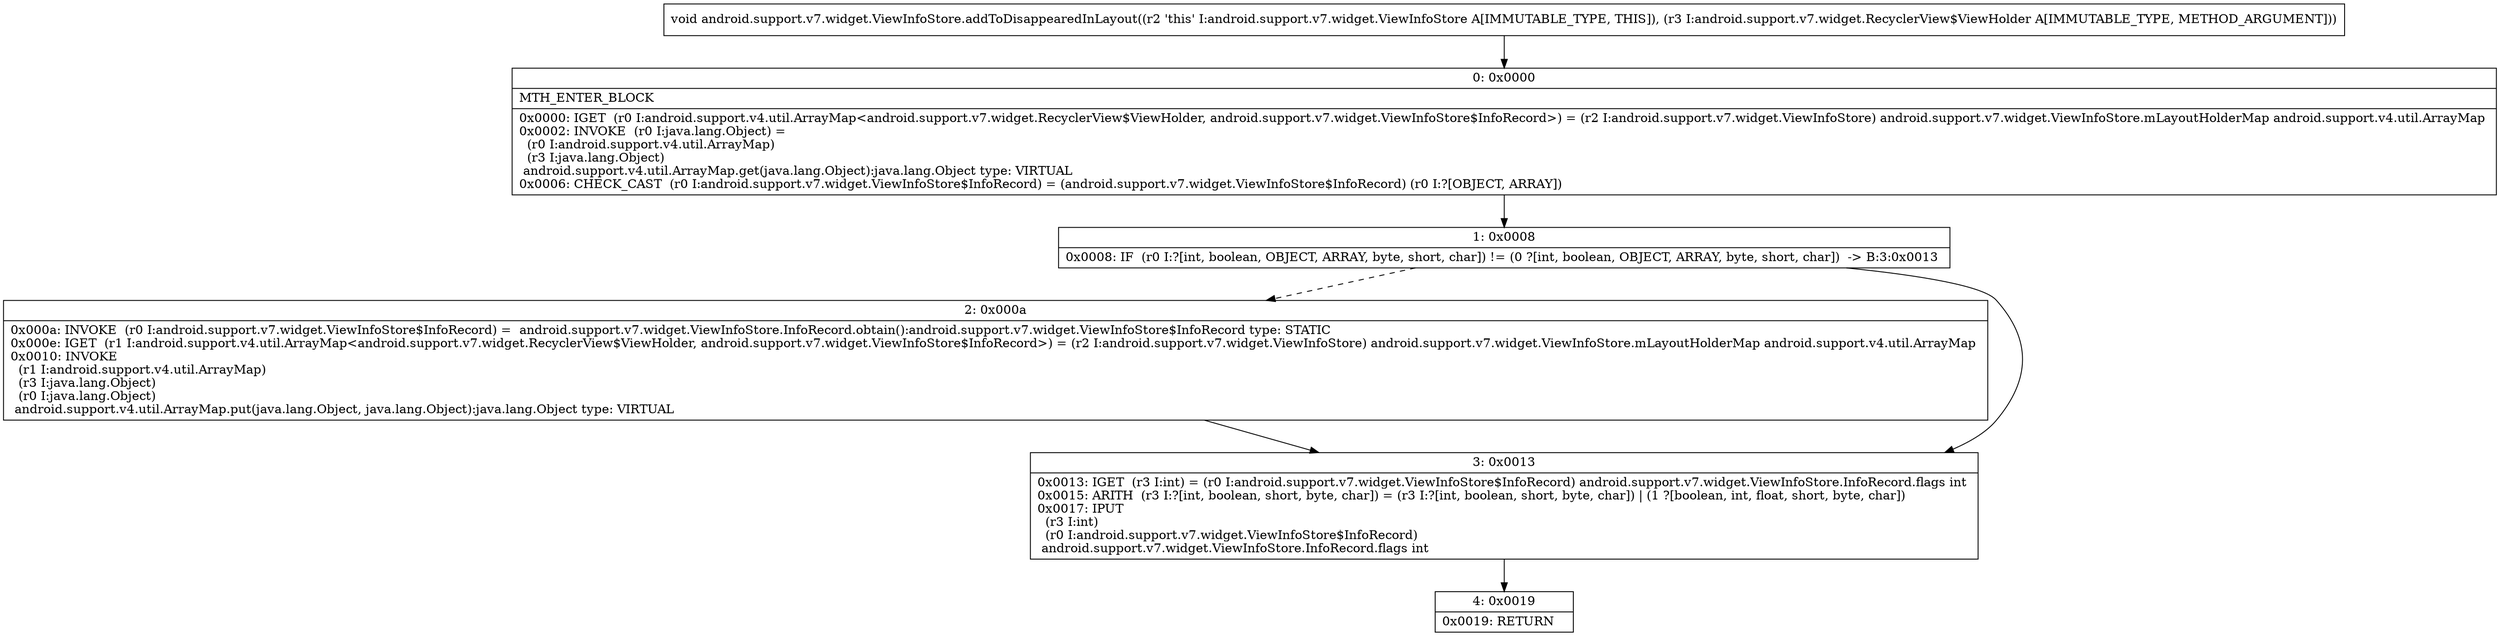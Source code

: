 digraph "CFG forandroid.support.v7.widget.ViewInfoStore.addToDisappearedInLayout(Landroid\/support\/v7\/widget\/RecyclerView$ViewHolder;)V" {
Node_0 [shape=record,label="{0\:\ 0x0000|MTH_ENTER_BLOCK\l|0x0000: IGET  (r0 I:android.support.v4.util.ArrayMap\<android.support.v7.widget.RecyclerView$ViewHolder, android.support.v7.widget.ViewInfoStore$InfoRecord\>) = (r2 I:android.support.v7.widget.ViewInfoStore) android.support.v7.widget.ViewInfoStore.mLayoutHolderMap android.support.v4.util.ArrayMap \l0x0002: INVOKE  (r0 I:java.lang.Object) = \l  (r0 I:android.support.v4.util.ArrayMap)\l  (r3 I:java.lang.Object)\l android.support.v4.util.ArrayMap.get(java.lang.Object):java.lang.Object type: VIRTUAL \l0x0006: CHECK_CAST  (r0 I:android.support.v7.widget.ViewInfoStore$InfoRecord) = (android.support.v7.widget.ViewInfoStore$InfoRecord) (r0 I:?[OBJECT, ARRAY]) \l}"];
Node_1 [shape=record,label="{1\:\ 0x0008|0x0008: IF  (r0 I:?[int, boolean, OBJECT, ARRAY, byte, short, char]) != (0 ?[int, boolean, OBJECT, ARRAY, byte, short, char])  \-\> B:3:0x0013 \l}"];
Node_2 [shape=record,label="{2\:\ 0x000a|0x000a: INVOKE  (r0 I:android.support.v7.widget.ViewInfoStore$InfoRecord) =  android.support.v7.widget.ViewInfoStore.InfoRecord.obtain():android.support.v7.widget.ViewInfoStore$InfoRecord type: STATIC \l0x000e: IGET  (r1 I:android.support.v4.util.ArrayMap\<android.support.v7.widget.RecyclerView$ViewHolder, android.support.v7.widget.ViewInfoStore$InfoRecord\>) = (r2 I:android.support.v7.widget.ViewInfoStore) android.support.v7.widget.ViewInfoStore.mLayoutHolderMap android.support.v4.util.ArrayMap \l0x0010: INVOKE  \l  (r1 I:android.support.v4.util.ArrayMap)\l  (r3 I:java.lang.Object)\l  (r0 I:java.lang.Object)\l android.support.v4.util.ArrayMap.put(java.lang.Object, java.lang.Object):java.lang.Object type: VIRTUAL \l}"];
Node_3 [shape=record,label="{3\:\ 0x0013|0x0013: IGET  (r3 I:int) = (r0 I:android.support.v7.widget.ViewInfoStore$InfoRecord) android.support.v7.widget.ViewInfoStore.InfoRecord.flags int \l0x0015: ARITH  (r3 I:?[int, boolean, short, byte, char]) = (r3 I:?[int, boolean, short, byte, char]) \| (1 ?[boolean, int, float, short, byte, char]) \l0x0017: IPUT  \l  (r3 I:int)\l  (r0 I:android.support.v7.widget.ViewInfoStore$InfoRecord)\l android.support.v7.widget.ViewInfoStore.InfoRecord.flags int \l}"];
Node_4 [shape=record,label="{4\:\ 0x0019|0x0019: RETURN   \l}"];
MethodNode[shape=record,label="{void android.support.v7.widget.ViewInfoStore.addToDisappearedInLayout((r2 'this' I:android.support.v7.widget.ViewInfoStore A[IMMUTABLE_TYPE, THIS]), (r3 I:android.support.v7.widget.RecyclerView$ViewHolder A[IMMUTABLE_TYPE, METHOD_ARGUMENT])) }"];
MethodNode -> Node_0;
Node_0 -> Node_1;
Node_1 -> Node_2[style=dashed];
Node_1 -> Node_3;
Node_2 -> Node_3;
Node_3 -> Node_4;
}

